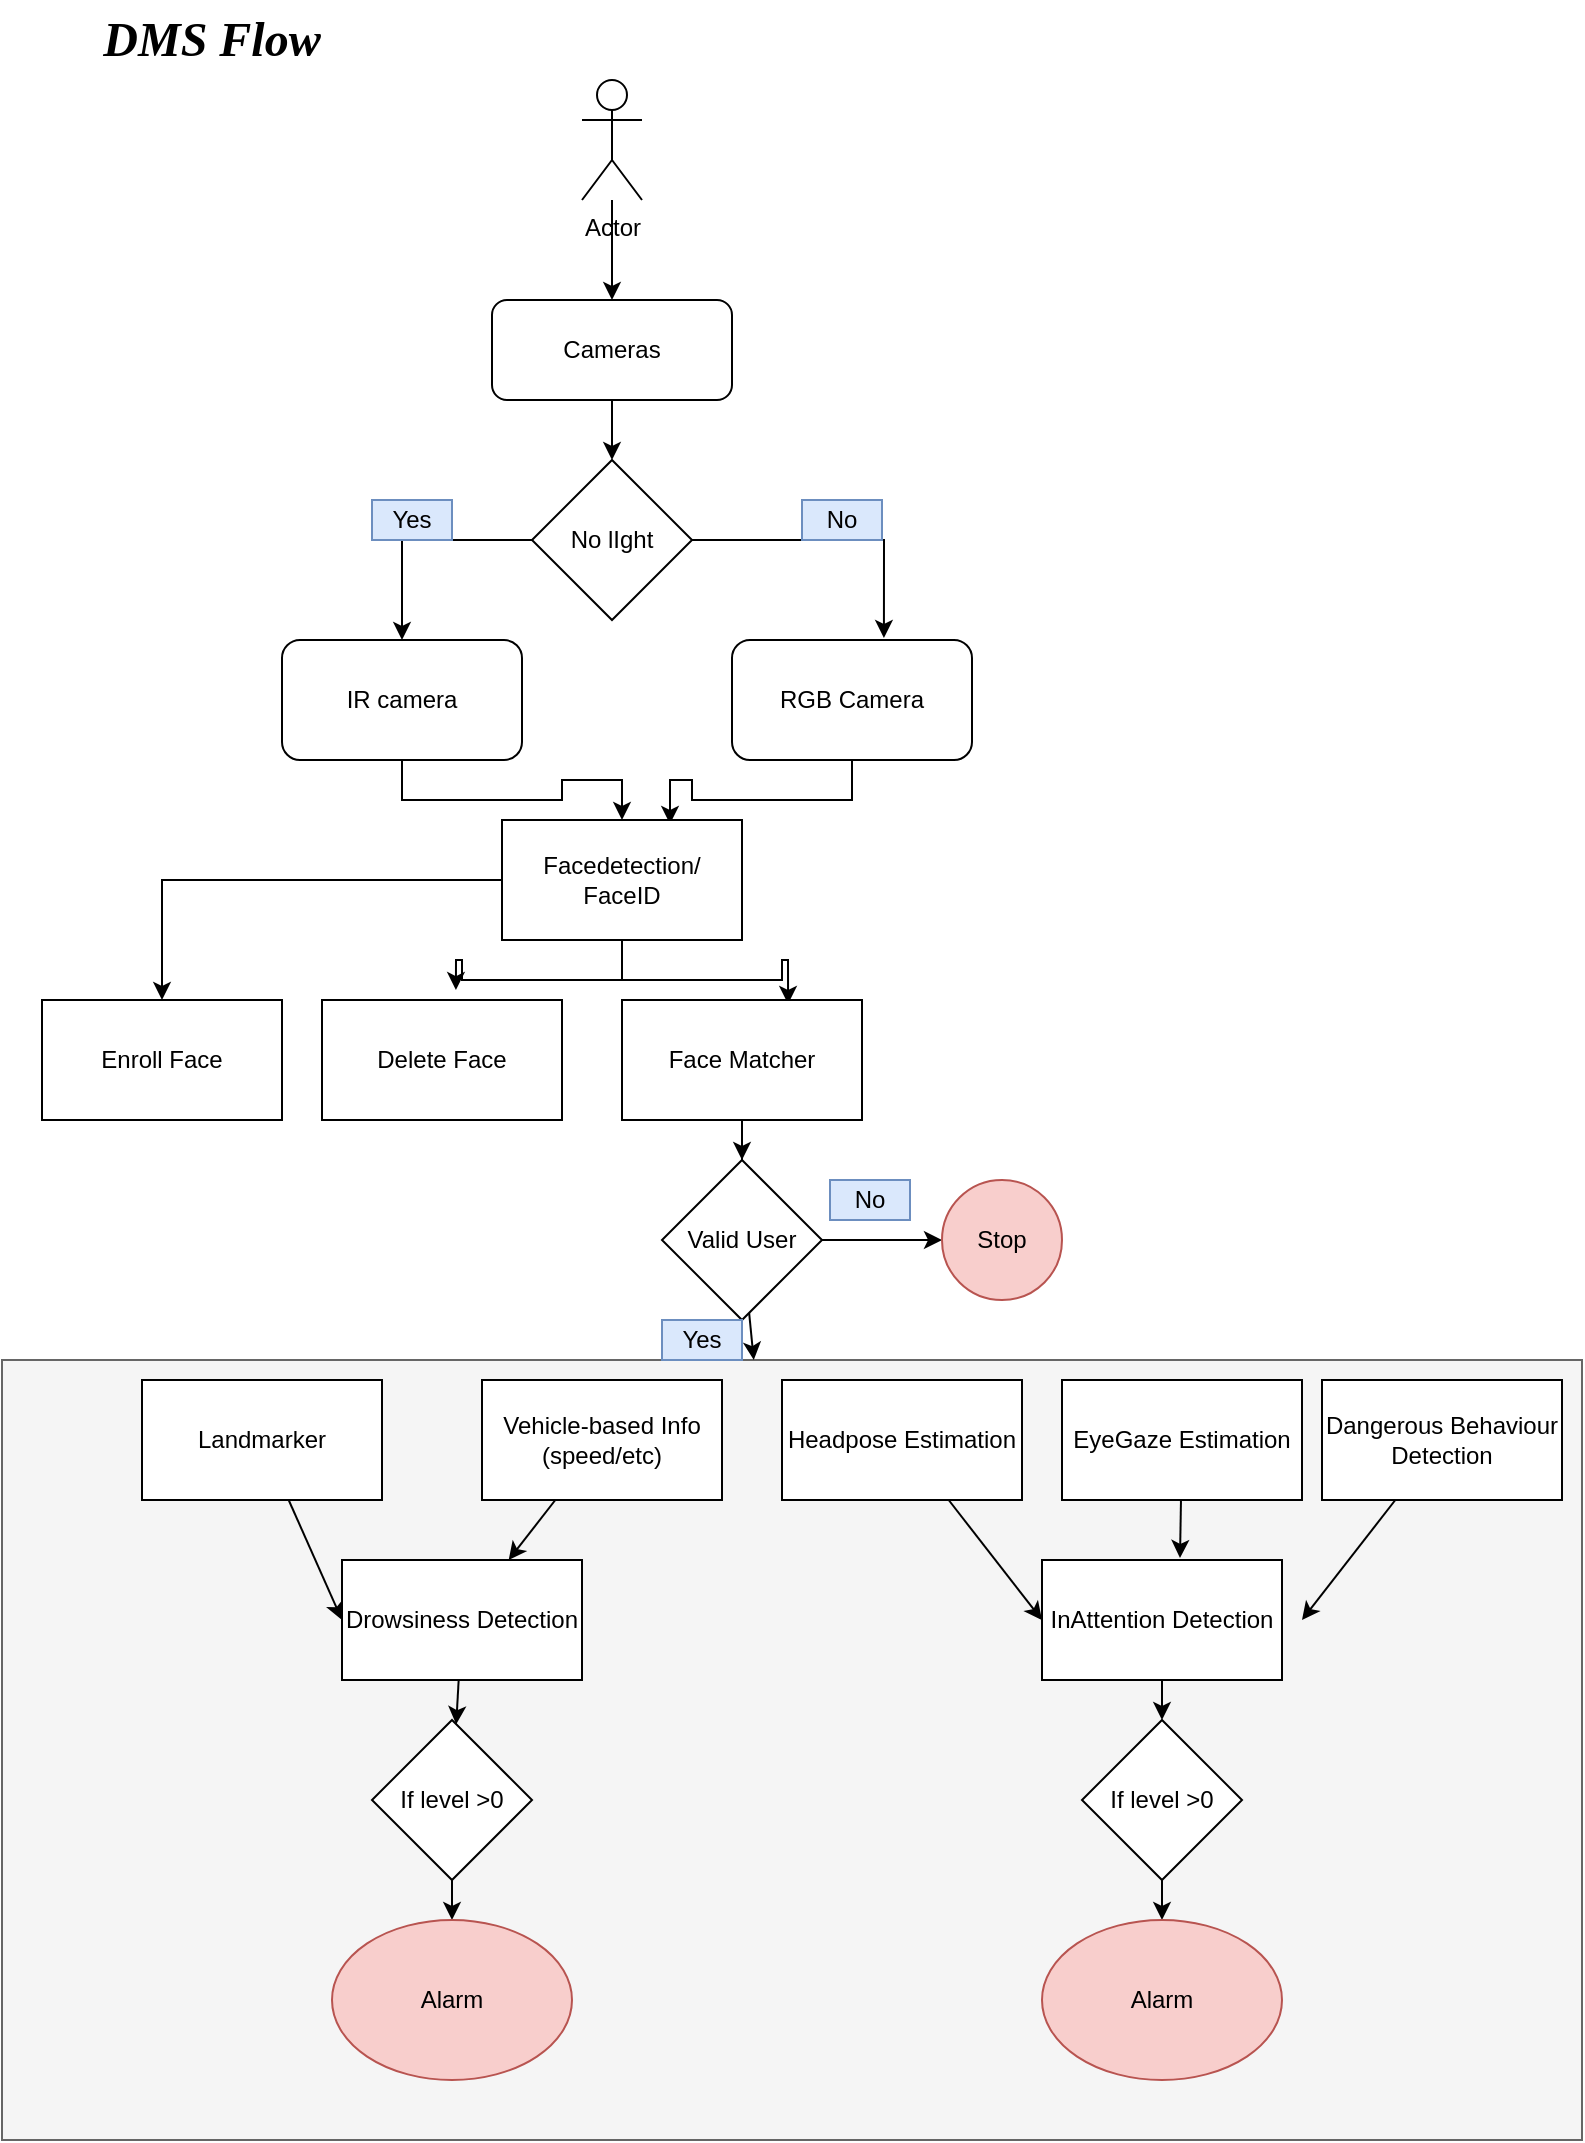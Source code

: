 <mxfile version="13.10.2" type="github"><diagram id="lJuUDC5pNTYvukRFcrhO" name="Page-1"><mxGraphModel dx="1978" dy="1120" grid="1" gridSize="10" guides="1" tooltips="1" connect="1" arrows="1" fold="1" page="1" pageScale="1" pageWidth="827" pageHeight="1169" math="0" shadow="0"><root><mxCell id="0"/><mxCell id="1" parent="0"/><mxCell id="7MPljNKpHujNxq9Dve60-50" value="" style="rounded=0;whiteSpace=wrap;html=1;fillColor=#f5f5f5;strokeColor=#666666;fontColor=#333333;" vertex="1" parent="1"><mxGeometry y="700" width="790" height="390" as="geometry"/></mxCell><mxCell id="7MPljNKpHujNxq9Dve60-25" style="edgeStyle=orthogonalEdgeStyle;rounded=0;orthogonalLoop=1;jettySize=auto;html=1;entryX=0.5;entryY=0;entryDx=0;entryDy=0;" edge="1" parent="1" source="7MPljNKpHujNxq9Dve60-1" target="7MPljNKpHujNxq9Dve60-2"><mxGeometry relative="1" as="geometry"/></mxCell><mxCell id="7MPljNKpHujNxq9Dve60-1" value="Actor" style="shape=umlActor;verticalLabelPosition=bottom;verticalAlign=top;html=1;outlineConnect=0;" vertex="1" parent="1"><mxGeometry x="290" y="60" width="30" height="60" as="geometry"/></mxCell><mxCell id="7MPljNKpHujNxq9Dve60-26" value="" style="edgeStyle=orthogonalEdgeStyle;rounded=0;orthogonalLoop=1;jettySize=auto;html=1;" edge="1" parent="1" source="7MPljNKpHujNxq9Dve60-2" target="7MPljNKpHujNxq9Dve60-5"><mxGeometry relative="1" as="geometry"/></mxCell><mxCell id="7MPljNKpHujNxq9Dve60-2" value="Cameras" style="rounded=1;whiteSpace=wrap;html=1;" vertex="1" parent="1"><mxGeometry x="245" y="170" width="120" height="50" as="geometry"/></mxCell><mxCell id="7MPljNKpHujNxq9Dve60-27" style="edgeStyle=orthogonalEdgeStyle;rounded=0;orthogonalLoop=1;jettySize=auto;html=1;" edge="1" parent="1" source="7MPljNKpHujNxq9Dve60-5" target="7MPljNKpHujNxq9Dve60-6"><mxGeometry relative="1" as="geometry"/></mxCell><mxCell id="7MPljNKpHujNxq9Dve60-28" style="edgeStyle=orthogonalEdgeStyle;rounded=0;orthogonalLoop=1;jettySize=auto;html=1;entryX=0.633;entryY=-0.017;entryDx=0;entryDy=0;entryPerimeter=0;" edge="1" parent="1" source="7MPljNKpHujNxq9Dve60-5" target="7MPljNKpHujNxq9Dve60-7"><mxGeometry relative="1" as="geometry"/></mxCell><mxCell id="7MPljNKpHujNxq9Dve60-5" value="No lIght" style="rhombus;whiteSpace=wrap;html=1;" vertex="1" parent="1"><mxGeometry x="265" y="250" width="80" height="80" as="geometry"/></mxCell><mxCell id="7MPljNKpHujNxq9Dve60-29" style="edgeStyle=orthogonalEdgeStyle;rounded=0;orthogonalLoop=1;jettySize=auto;html=1;" edge="1" parent="1" source="7MPljNKpHujNxq9Dve60-6" target="7MPljNKpHujNxq9Dve60-8"><mxGeometry relative="1" as="geometry"/></mxCell><mxCell id="7MPljNKpHujNxq9Dve60-6" value="IR camera" style="rounded=1;whiteSpace=wrap;html=1;" vertex="1" parent="1"><mxGeometry x="140" y="340" width="120" height="60" as="geometry"/></mxCell><mxCell id="7MPljNKpHujNxq9Dve60-30" style="edgeStyle=orthogonalEdgeStyle;rounded=0;orthogonalLoop=1;jettySize=auto;html=1;entryX=0.7;entryY=0.033;entryDx=0;entryDy=0;entryPerimeter=0;" edge="1" parent="1" source="7MPljNKpHujNxq9Dve60-7" target="7MPljNKpHujNxq9Dve60-8"><mxGeometry relative="1" as="geometry"><mxPoint x="330" y="420" as="targetPoint"/></mxGeometry></mxCell><mxCell id="7MPljNKpHujNxq9Dve60-7" value="RGB Camera" style="rounded=1;whiteSpace=wrap;html=1;" vertex="1" parent="1"><mxGeometry x="365" y="340" width="120" height="60" as="geometry"/></mxCell><mxCell id="7MPljNKpHujNxq9Dve60-31" style="edgeStyle=orthogonalEdgeStyle;rounded=0;orthogonalLoop=1;jettySize=auto;html=1;entryX=0.5;entryY=0;entryDx=0;entryDy=0;" edge="1" parent="1" source="7MPljNKpHujNxq9Dve60-8" target="7MPljNKpHujNxq9Dve60-9"><mxGeometry relative="1" as="geometry"/></mxCell><mxCell id="7MPljNKpHujNxq9Dve60-32" style="edgeStyle=orthogonalEdgeStyle;rounded=0;orthogonalLoop=1;jettySize=auto;html=1;entryX=0.558;entryY=-0.083;entryDx=0;entryDy=0;entryPerimeter=0;" edge="1" parent="1" source="7MPljNKpHujNxq9Dve60-8" target="7MPljNKpHujNxq9Dve60-10"><mxGeometry relative="1" as="geometry"/></mxCell><mxCell id="7MPljNKpHujNxq9Dve60-33" style="edgeStyle=orthogonalEdgeStyle;rounded=0;orthogonalLoop=1;jettySize=auto;html=1;entryX=0.692;entryY=0.033;entryDx=0;entryDy=0;entryPerimeter=0;" edge="1" parent="1" source="7MPljNKpHujNxq9Dve60-8" target="7MPljNKpHujNxq9Dve60-11"><mxGeometry relative="1" as="geometry"/></mxCell><mxCell id="7MPljNKpHujNxq9Dve60-8" value="Facedetection/ FaceID" style="rounded=0;whiteSpace=wrap;html=1;" vertex="1" parent="1"><mxGeometry x="250" y="430" width="120" height="60" as="geometry"/></mxCell><mxCell id="7MPljNKpHujNxq9Dve60-9" value="Enroll Face" style="rounded=0;whiteSpace=wrap;html=1;" vertex="1" parent="1"><mxGeometry x="20" y="520" width="120" height="60" as="geometry"/></mxCell><mxCell id="7MPljNKpHujNxq9Dve60-10" value="Delete Face" style="rounded=0;whiteSpace=wrap;html=1;" vertex="1" parent="1"><mxGeometry x="160" y="520" width="120" height="60" as="geometry"/></mxCell><mxCell id="7MPljNKpHujNxq9Dve60-34" value="" style="edgeStyle=orthogonalEdgeStyle;rounded=0;orthogonalLoop=1;jettySize=auto;html=1;" edge="1" parent="1" source="7MPljNKpHujNxq9Dve60-11" target="7MPljNKpHujNxq9Dve60-13"><mxGeometry relative="1" as="geometry"/></mxCell><mxCell id="7MPljNKpHujNxq9Dve60-11" value="Face Matcher" style="rounded=0;whiteSpace=wrap;html=1;" vertex="1" parent="1"><mxGeometry x="310" y="520" width="120" height="60" as="geometry"/></mxCell><mxCell id="7MPljNKpHujNxq9Dve60-51" value="" style="edgeStyle=none;rounded=0;orthogonalLoop=1;jettySize=auto;html=1;" edge="1" parent="1" source="7MPljNKpHujNxq9Dve60-13" target="7MPljNKpHujNxq9Dve60-50"><mxGeometry relative="1" as="geometry"/></mxCell><mxCell id="7MPljNKpHujNxq9Dve60-53" value="" style="edgeStyle=none;rounded=0;orthogonalLoop=1;jettySize=auto;html=1;" edge="1" parent="1" source="7MPljNKpHujNxq9Dve60-13" target="7MPljNKpHujNxq9Dve60-52"><mxGeometry relative="1" as="geometry"/></mxCell><mxCell id="7MPljNKpHujNxq9Dve60-13" value="Valid User" style="rhombus;whiteSpace=wrap;html=1;" vertex="1" parent="1"><mxGeometry x="330" y="600" width="80" height="80" as="geometry"/></mxCell><mxCell id="7MPljNKpHujNxq9Dve60-41" style="edgeStyle=none;rounded=0;orthogonalLoop=1;jettySize=auto;html=1;entryX=0;entryY=0.5;entryDx=0;entryDy=0;" edge="1" parent="1" source="7MPljNKpHujNxq9Dve60-14" target="7MPljNKpHujNxq9Dve60-19"><mxGeometry relative="1" as="geometry"/></mxCell><mxCell id="7MPljNKpHujNxq9Dve60-14" value="Landmarker" style="rounded=0;whiteSpace=wrap;html=1;" vertex="1" parent="1"><mxGeometry x="70" y="710" width="120" height="60" as="geometry"/></mxCell><mxCell id="7MPljNKpHujNxq9Dve60-46" value="" style="edgeStyle=none;rounded=0;orthogonalLoop=1;jettySize=auto;html=1;entryX=0.575;entryY=-0.017;entryDx=0;entryDy=0;entryPerimeter=0;" edge="1" parent="1" source="7MPljNKpHujNxq9Dve60-15" target="7MPljNKpHujNxq9Dve60-20"><mxGeometry relative="1" as="geometry"/></mxCell><mxCell id="7MPljNKpHujNxq9Dve60-15" value="EyeGaze Estimation" style="rounded=0;whiteSpace=wrap;html=1;" vertex="1" parent="1"><mxGeometry x="530" y="710" width="120" height="60" as="geometry"/></mxCell><mxCell id="7MPljNKpHujNxq9Dve60-45" style="edgeStyle=none;rounded=0;orthogonalLoop=1;jettySize=auto;html=1;entryX=0;entryY=0.5;entryDx=0;entryDy=0;" edge="1" parent="1" source="7MPljNKpHujNxq9Dve60-16" target="7MPljNKpHujNxq9Dve60-20"><mxGeometry relative="1" as="geometry"/></mxCell><mxCell id="7MPljNKpHujNxq9Dve60-16" value="Headpose Estimation" style="rounded=0;whiteSpace=wrap;html=1;" vertex="1" parent="1"><mxGeometry x="390" y="710" width="120" height="60" as="geometry"/></mxCell><mxCell id="7MPljNKpHujNxq9Dve60-42" style="edgeStyle=none;rounded=0;orthogonalLoop=1;jettySize=auto;html=1;" edge="1" parent="1" source="7MPljNKpHujNxq9Dve60-17" target="7MPljNKpHujNxq9Dve60-19"><mxGeometry relative="1" as="geometry"/></mxCell><mxCell id="7MPljNKpHujNxq9Dve60-17" value="Vehicle-based Info&lt;br&gt;(speed/etc)" style="rounded=0;whiteSpace=wrap;html=1;" vertex="1" parent="1"><mxGeometry x="240" y="710" width="120" height="60" as="geometry"/></mxCell><mxCell id="7MPljNKpHujNxq9Dve60-47" style="edgeStyle=none;rounded=0;orthogonalLoop=1;jettySize=auto;html=1;" edge="1" parent="1" source="7MPljNKpHujNxq9Dve60-18"><mxGeometry relative="1" as="geometry"><mxPoint x="650" y="830" as="targetPoint"/></mxGeometry></mxCell><mxCell id="7MPljNKpHujNxq9Dve60-18" value="Dangerous Behaviour Detection" style="rounded=0;whiteSpace=wrap;html=1;" vertex="1" parent="1"><mxGeometry x="660" y="710" width="120" height="60" as="geometry"/></mxCell><mxCell id="7MPljNKpHujNxq9Dve60-43" value="" style="edgeStyle=none;rounded=0;orthogonalLoop=1;jettySize=auto;html=1;" edge="1" parent="1" source="7MPljNKpHujNxq9Dve60-19" target="7MPljNKpHujNxq9Dve60-21"><mxGeometry relative="1" as="geometry"/></mxCell><mxCell id="7MPljNKpHujNxq9Dve60-19" value="Drowsiness Detection" style="rounded=0;whiteSpace=wrap;html=1;" vertex="1" parent="1"><mxGeometry x="170" y="800" width="120" height="60" as="geometry"/></mxCell><mxCell id="7MPljNKpHujNxq9Dve60-48" value="" style="edgeStyle=none;rounded=0;orthogonalLoop=1;jettySize=auto;html=1;" edge="1" parent="1" source="7MPljNKpHujNxq9Dve60-20" target="7MPljNKpHujNxq9Dve60-22"><mxGeometry relative="1" as="geometry"/></mxCell><mxCell id="7MPljNKpHujNxq9Dve60-20" value="InAttention Detection" style="rounded=0;whiteSpace=wrap;html=1;" vertex="1" parent="1"><mxGeometry x="520" y="800" width="120" height="60" as="geometry"/></mxCell><mxCell id="7MPljNKpHujNxq9Dve60-44" value="" style="edgeStyle=none;rounded=0;orthogonalLoop=1;jettySize=auto;html=1;" edge="1" parent="1" source="7MPljNKpHujNxq9Dve60-21" target="7MPljNKpHujNxq9Dve60-23"><mxGeometry relative="1" as="geometry"/></mxCell><mxCell id="7MPljNKpHujNxq9Dve60-21" value="If level &amp;gt;0" style="rhombus;whiteSpace=wrap;html=1;" vertex="1" parent="1"><mxGeometry x="185" y="880" width="80" height="80" as="geometry"/></mxCell><mxCell id="7MPljNKpHujNxq9Dve60-49" value="" style="edgeStyle=none;rounded=0;orthogonalLoop=1;jettySize=auto;html=1;" edge="1" parent="1" source="7MPljNKpHujNxq9Dve60-22" target="7MPljNKpHujNxq9Dve60-24"><mxGeometry relative="1" as="geometry"/></mxCell><mxCell id="7MPljNKpHujNxq9Dve60-22" value="If level &amp;gt;0" style="rhombus;whiteSpace=wrap;html=1;" vertex="1" parent="1"><mxGeometry x="540" y="880" width="80" height="80" as="geometry"/></mxCell><mxCell id="7MPljNKpHujNxq9Dve60-23" value="Alarm" style="ellipse;whiteSpace=wrap;html=1;fillColor=#f8cecc;strokeColor=#b85450;" vertex="1" parent="1"><mxGeometry x="165" y="980" width="120" height="80" as="geometry"/></mxCell><mxCell id="7MPljNKpHujNxq9Dve60-24" value="Alarm" style="ellipse;whiteSpace=wrap;html=1;fillColor=#f8cecc;strokeColor=#b85450;" vertex="1" parent="1"><mxGeometry x="520" y="980" width="120" height="80" as="geometry"/></mxCell><mxCell id="7MPljNKpHujNxq9Dve60-35" value="Yes" style="text;html=1;strokeColor=#6c8ebf;fillColor=#dae8fc;align=center;verticalAlign=middle;whiteSpace=wrap;rounded=0;" vertex="1" parent="1"><mxGeometry x="185" y="270" width="40" height="20" as="geometry"/></mxCell><mxCell id="7MPljNKpHujNxq9Dve60-36" value="No" style="text;html=1;strokeColor=#6c8ebf;fillColor=#dae8fc;align=center;verticalAlign=middle;whiteSpace=wrap;rounded=0;" vertex="1" parent="1"><mxGeometry x="400" y="270" width="40" height="20" as="geometry"/></mxCell><mxCell id="7MPljNKpHujNxq9Dve60-52" value="Stop" style="ellipse;whiteSpace=wrap;html=1;strokeColor=#b85450;fillColor=#f8cecc;" vertex="1" parent="1"><mxGeometry x="470" y="610" width="60" height="60" as="geometry"/></mxCell><mxCell id="7MPljNKpHujNxq9Dve60-54" value="No" style="text;html=1;strokeColor=#6c8ebf;fillColor=#dae8fc;align=center;verticalAlign=middle;whiteSpace=wrap;rounded=0;" vertex="1" parent="1"><mxGeometry x="414" y="610" width="40" height="20" as="geometry"/></mxCell><mxCell id="7MPljNKpHujNxq9Dve60-55" value="Yes" style="text;html=1;strokeColor=#6c8ebf;fillColor=#dae8fc;align=center;verticalAlign=middle;whiteSpace=wrap;rounded=0;" vertex="1" parent="1"><mxGeometry x="330" y="680" width="40" height="20" as="geometry"/></mxCell><mxCell id="7MPljNKpHujNxq9Dve60-56" value="&lt;font style=&quot;font-size: 24px&quot; face=&quot;Tahoma&quot;&gt;&lt;b&gt;&lt;i&gt;DMS Flow&lt;/i&gt;&lt;/b&gt;&lt;/font&gt;" style="text;html=1;strokeColor=none;fillColor=none;align=center;verticalAlign=middle;whiteSpace=wrap;rounded=0;" vertex="1" parent="1"><mxGeometry x="10" y="20" width="190" height="40" as="geometry"/></mxCell></root></mxGraphModel></diagram></mxfile>